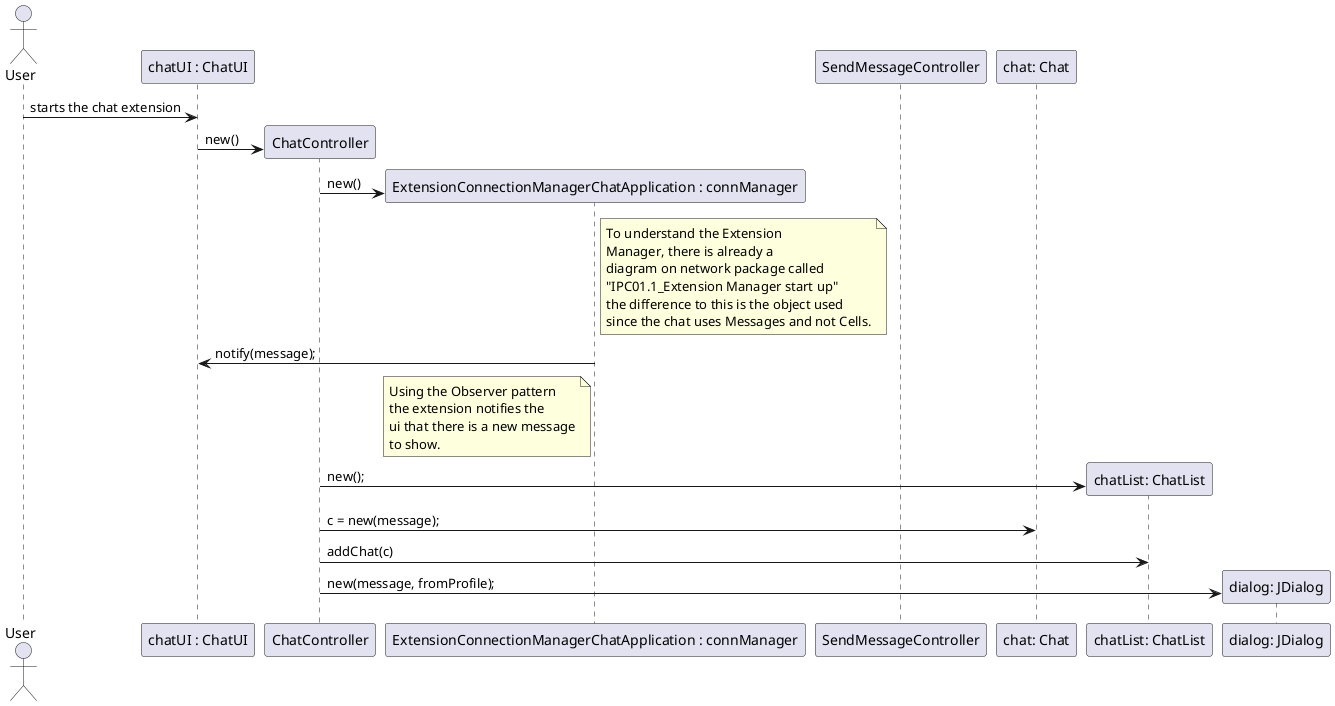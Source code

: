 @startuml ipc_05_1_design3.png
    actor User as u
    participant "chatUI : ChatUI" as ui
    participant "ChatController" as ctrl
    participant "ExtensionConnectionManagerChatApplication : connManager" as connManager
    participant "SendMessageController" as messageCtrl
    participant "chat: Chat" as chat
    participant "chatList: ChatList" as chatList
    participant "dialog: JDialog" as dialog

    u -> ui : starts the chat extension
    create ctrl
    ui -> ctrl : new()
    
    create connManager
    ctrl -> connManager : new()
    note right of connManager
        To understand the Extension
        Manager, there is already a
        diagram on network package called
        "IPC01.1_Extension Manager start up"
        the difference to this is the object used
        since the chat uses Messages and not Cells.
    end note
	
    connManager -> ui : notify(message);
    note left of connManager
        Using the Observer pattern
        the extension notifies the
        ui that there is a new message
        to show.
    end note
    
    
    create chatList
    ctrl -> chatList : new();
    ctrl -> chat : c = new(message);
    ctrl -> chatList : addChat(c)
    
    create dialog
    ctrl -> dialog : new(message, fromProfile);
    

@enduml